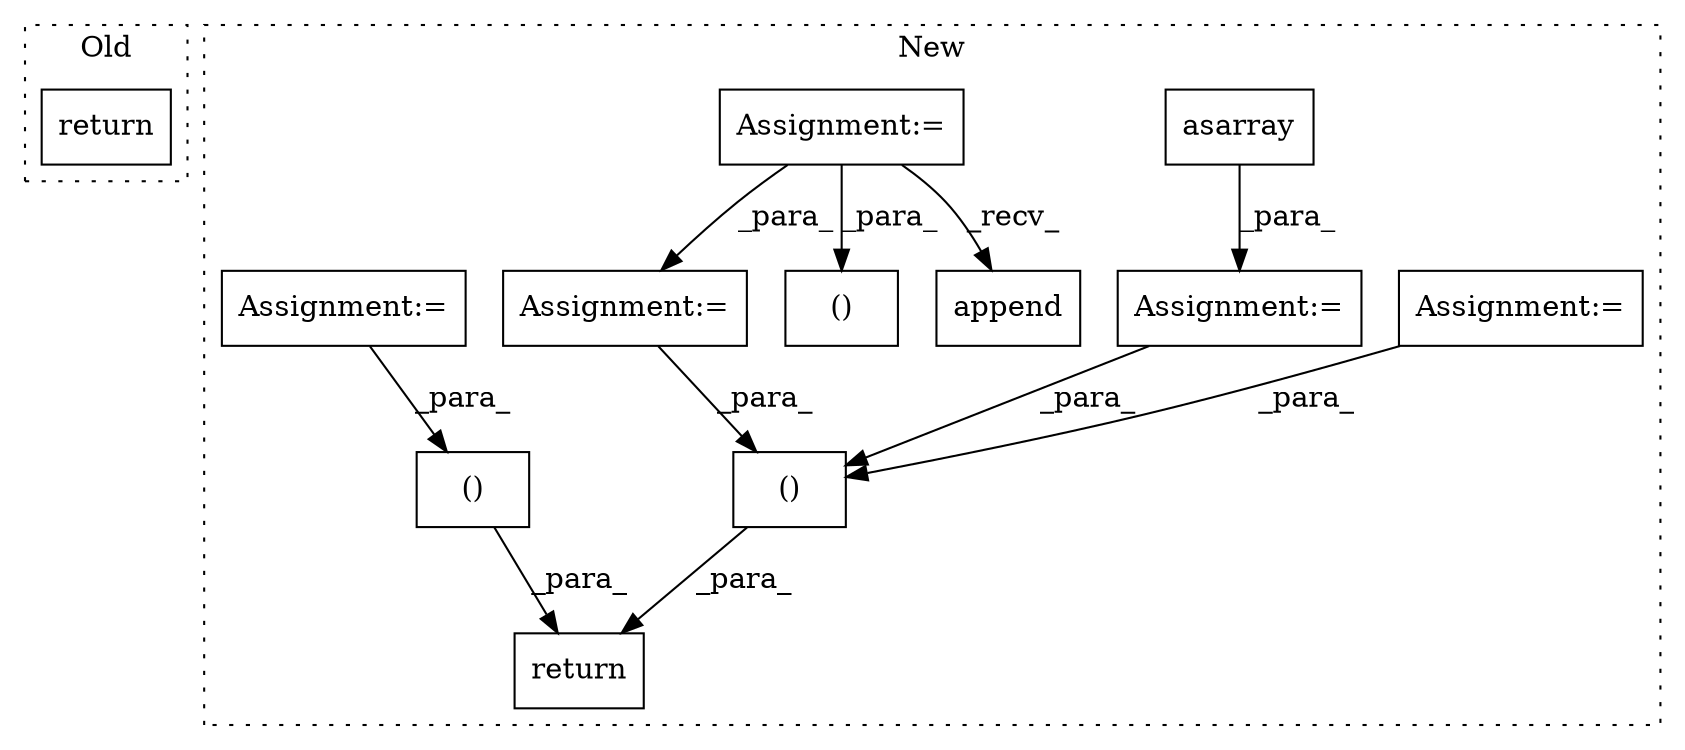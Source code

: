 digraph G {
subgraph cluster0 {
1 [label="return" a="41" s="1153" l="7" shape="box"];
label = "Old";
style="dotted";
}
subgraph cluster1 {
2 [label="asarray" a="32" s="1323,1335" l="8,1" shape="box"];
3 [label="return" a="41" s="1378" l="7" shape="box"];
4 [label="Assignment:=" a="7" s="1285" l="1" shape="box"];
5 [label="Assignment:=" a="7" s="572" l="6" shape="box"];
6 [label="()" a="106" s="1464" l="26" shape="box"];
7 [label="Assignment:=" a="7" s="1316" l="1" shape="box"];
8 [label="()" a="106" s="1414" l="43" shape="box"];
9 [label="Assignment:=" a="7" s="1264" l="2" shape="box"];
10 [label="()" a="106" s="691" l="60" shape="box"];
11 [label="Assignment:=" a="7" s="1349" l="1" shape="box"];
12 [label="append" a="32" s="925,940" l="7,1" shape="box"];
label = "New";
style="dotted";
}
2 -> 7 [label="_para_"];
4 -> 8 [label="_para_"];
5 -> 12 [label="_recv_"];
5 -> 4 [label="_para_"];
5 -> 10 [label="_para_"];
6 -> 3 [label="_para_"];
7 -> 8 [label="_para_"];
8 -> 3 [label="_para_"];
9 -> 6 [label="_para_"];
11 -> 8 [label="_para_"];
}